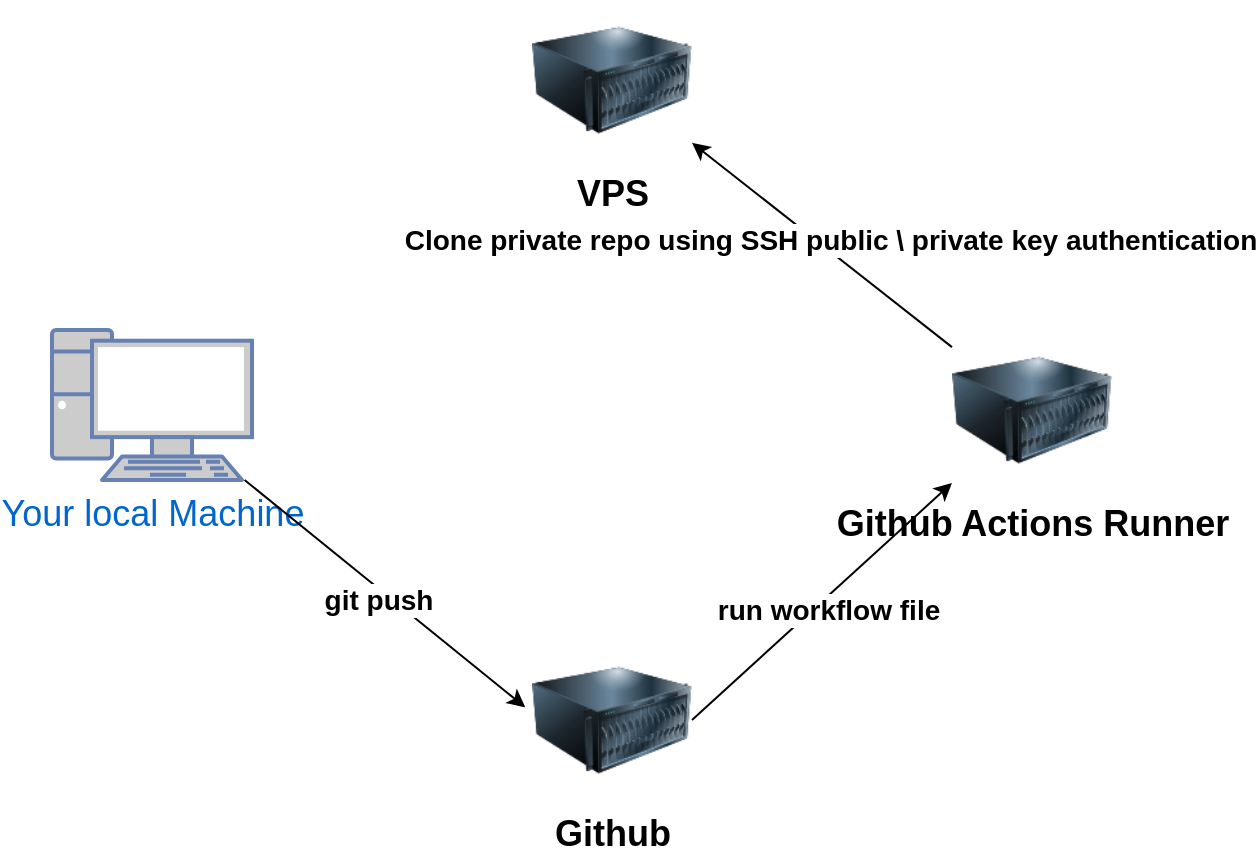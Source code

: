 <mxfile version="26.0.4">
  <diagram name="Page-1" id="dFaxbiBSKHuPToxD2f61">
    <mxGraphModel dx="780" dy="504" grid="1" gridSize="10" guides="1" tooltips="1" connect="1" arrows="1" fold="1" page="1" pageScale="1" pageWidth="850" pageHeight="1100" math="0" shadow="0">
      <root>
        <mxCell id="0" />
        <mxCell id="1" parent="0" />
        <mxCell id="wt3cL6tScTZiM4ChI6Qj-1" value="&lt;font style=&quot;font-size: 18px;&quot;&gt;Your local Machine&lt;/font&gt;&lt;div&gt;&lt;br&gt;&lt;/div&gt;" style="fontColor=#0066CC;verticalAlign=top;verticalLabelPosition=bottom;labelPosition=center;align=center;html=1;outlineConnect=0;fillColor=#CCCCCC;strokeColor=#6881B3;gradientColor=none;gradientDirection=north;strokeWidth=2;shape=mxgraph.networks.pc;" parent="1" vertex="1">
          <mxGeometry x="130" y="225" width="100" height="75" as="geometry" />
        </mxCell>
        <mxCell id="wt3cL6tScTZiM4ChI6Qj-2" value="&lt;font style=&quot;font-size: 18px;&quot;&gt;&lt;b style=&quot;&quot;&gt;Github Actions Runner&lt;/b&gt;&lt;/font&gt;" style="image;html=1;image=img/lib/clip_art/computers/Server_128x128.png" parent="1" vertex="1">
          <mxGeometry x="580" y="225" width="80" height="80" as="geometry" />
        </mxCell>
        <mxCell id="wt3cL6tScTZiM4ChI6Qj-3" value="&lt;font style=&quot;font-size: 18px;&quot;&gt;&lt;b style=&quot;&quot;&gt;VPS&lt;/b&gt;&lt;/font&gt;" style="image;html=1;image=img/lib/clip_art/computers/Server_128x128.png" parent="1" vertex="1">
          <mxGeometry x="370" y="60" width="80" height="80" as="geometry" />
        </mxCell>
        <mxCell id="wt3cL6tScTZiM4ChI6Qj-5" value="&lt;font style=&quot;font-size: 18px;&quot;&gt;&lt;b style=&quot;&quot;&gt;Github&lt;/b&gt;&lt;/font&gt;" style="image;html=1;image=img/lib/clip_art/computers/Server_128x128.png" parent="1" vertex="1">
          <mxGeometry x="370" y="380" width="80" height="80" as="geometry" />
        </mxCell>
        <mxCell id="1P1AMUzo28egn4HJqmAG-1" value="" style="endArrow=classic;html=1;rounded=0;entryX=-0.042;entryY=0.421;entryDx=0;entryDy=0;entryPerimeter=0;" edge="1" parent="1" source="wt3cL6tScTZiM4ChI6Qj-1" target="wt3cL6tScTZiM4ChI6Qj-5">
          <mxGeometry width="50" height="50" relative="1" as="geometry">
            <mxPoint x="380" y="290" as="sourcePoint" />
            <mxPoint x="430" y="240" as="targetPoint" />
          </mxGeometry>
        </mxCell>
        <mxCell id="1P1AMUzo28egn4HJqmAG-2" value="&lt;font style=&quot;font-size: 14px;&quot;&gt;&lt;b&gt;git push&lt;/b&gt;&lt;/font&gt;" style="edgeLabel;html=1;align=center;verticalAlign=middle;resizable=0;points=[];" vertex="1" connectable="0" parent="1P1AMUzo28egn4HJqmAG-1">
          <mxGeometry x="-0.013" y="-5" relative="1" as="geometry">
            <mxPoint as="offset" />
          </mxGeometry>
        </mxCell>
        <mxCell id="1P1AMUzo28egn4HJqmAG-3" value="" style="endArrow=classic;html=1;rounded=0;exitX=1;exitY=0.5;exitDx=0;exitDy=0;" edge="1" parent="1" source="wt3cL6tScTZiM4ChI6Qj-5" target="wt3cL6tScTZiM4ChI6Qj-2">
          <mxGeometry width="50" height="50" relative="1" as="geometry">
            <mxPoint x="460" y="400" as="sourcePoint" />
            <mxPoint x="551" y="314" as="targetPoint" />
          </mxGeometry>
        </mxCell>
        <mxCell id="1P1AMUzo28egn4HJqmAG-4" value="&lt;font style=&quot;font-size: 14px;&quot;&gt;&lt;b&gt;run workflow file&lt;/b&gt;&lt;/font&gt;" style="edgeLabel;html=1;align=center;verticalAlign=middle;resizable=0;points=[];" vertex="1" connectable="0" parent="1P1AMUzo28egn4HJqmAG-3">
          <mxGeometry x="-0.013" y="-5" relative="1" as="geometry">
            <mxPoint as="offset" />
          </mxGeometry>
        </mxCell>
        <mxCell id="1P1AMUzo28egn4HJqmAG-13" value="" style="endArrow=classic;html=1;rounded=0;" edge="1" parent="1" source="wt3cL6tScTZiM4ChI6Qj-2" target="wt3cL6tScTZiM4ChI6Qj-3">
          <mxGeometry width="50" height="50" relative="1" as="geometry">
            <mxPoint x="450" y="225" as="sourcePoint" />
            <mxPoint x="580" y="106" as="targetPoint" />
          </mxGeometry>
        </mxCell>
        <mxCell id="1P1AMUzo28egn4HJqmAG-14" value="&lt;font style=&quot;font-size: 14px;&quot;&gt;&lt;b&gt;Clone private repo using SSH public \ private key authentication&lt;/b&gt;&lt;/font&gt;" style="edgeLabel;html=1;align=center;verticalAlign=middle;resizable=0;points=[];" vertex="1" connectable="0" parent="1P1AMUzo28egn4HJqmAG-13">
          <mxGeometry x="-0.013" y="-5" relative="1" as="geometry">
            <mxPoint as="offset" />
          </mxGeometry>
        </mxCell>
      </root>
    </mxGraphModel>
  </diagram>
</mxfile>
